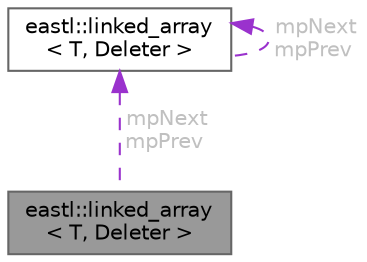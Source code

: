 digraph "eastl::linked_array&lt; T, Deleter &gt;"
{
 // LATEX_PDF_SIZE
  bgcolor="transparent";
  edge [fontname=Helvetica,fontsize=10,labelfontname=Helvetica,labelfontsize=10];
  node [fontname=Helvetica,fontsize=10,shape=box,height=0.2,width=0.4];
  Node1 [id="Node000001",label="eastl::linked_array\l\< T, Deleter \>",height=0.2,width=0.4,color="gray40", fillcolor="grey60", style="filled", fontcolor="black",tooltip=" "];
  Node2 -> Node1 [id="edge3_Node000001_Node000002",dir="back",color="darkorchid3",style="dashed",tooltip=" ",label=" mpNext\nmpPrev",fontcolor="grey" ];
  Node2 [id="Node000002",label="eastl::linked_array\l\< T, Deleter \>",height=0.2,width=0.4,color="gray40", fillcolor="white", style="filled",URL="$classeastl_1_1linked__array.html",tooltip=" "];
  Node2 -> Node2 [id="edge4_Node000002_Node000002",dir="back",color="darkorchid3",style="dashed",tooltip=" ",label=" mpNext\nmpPrev",fontcolor="grey" ];
}
